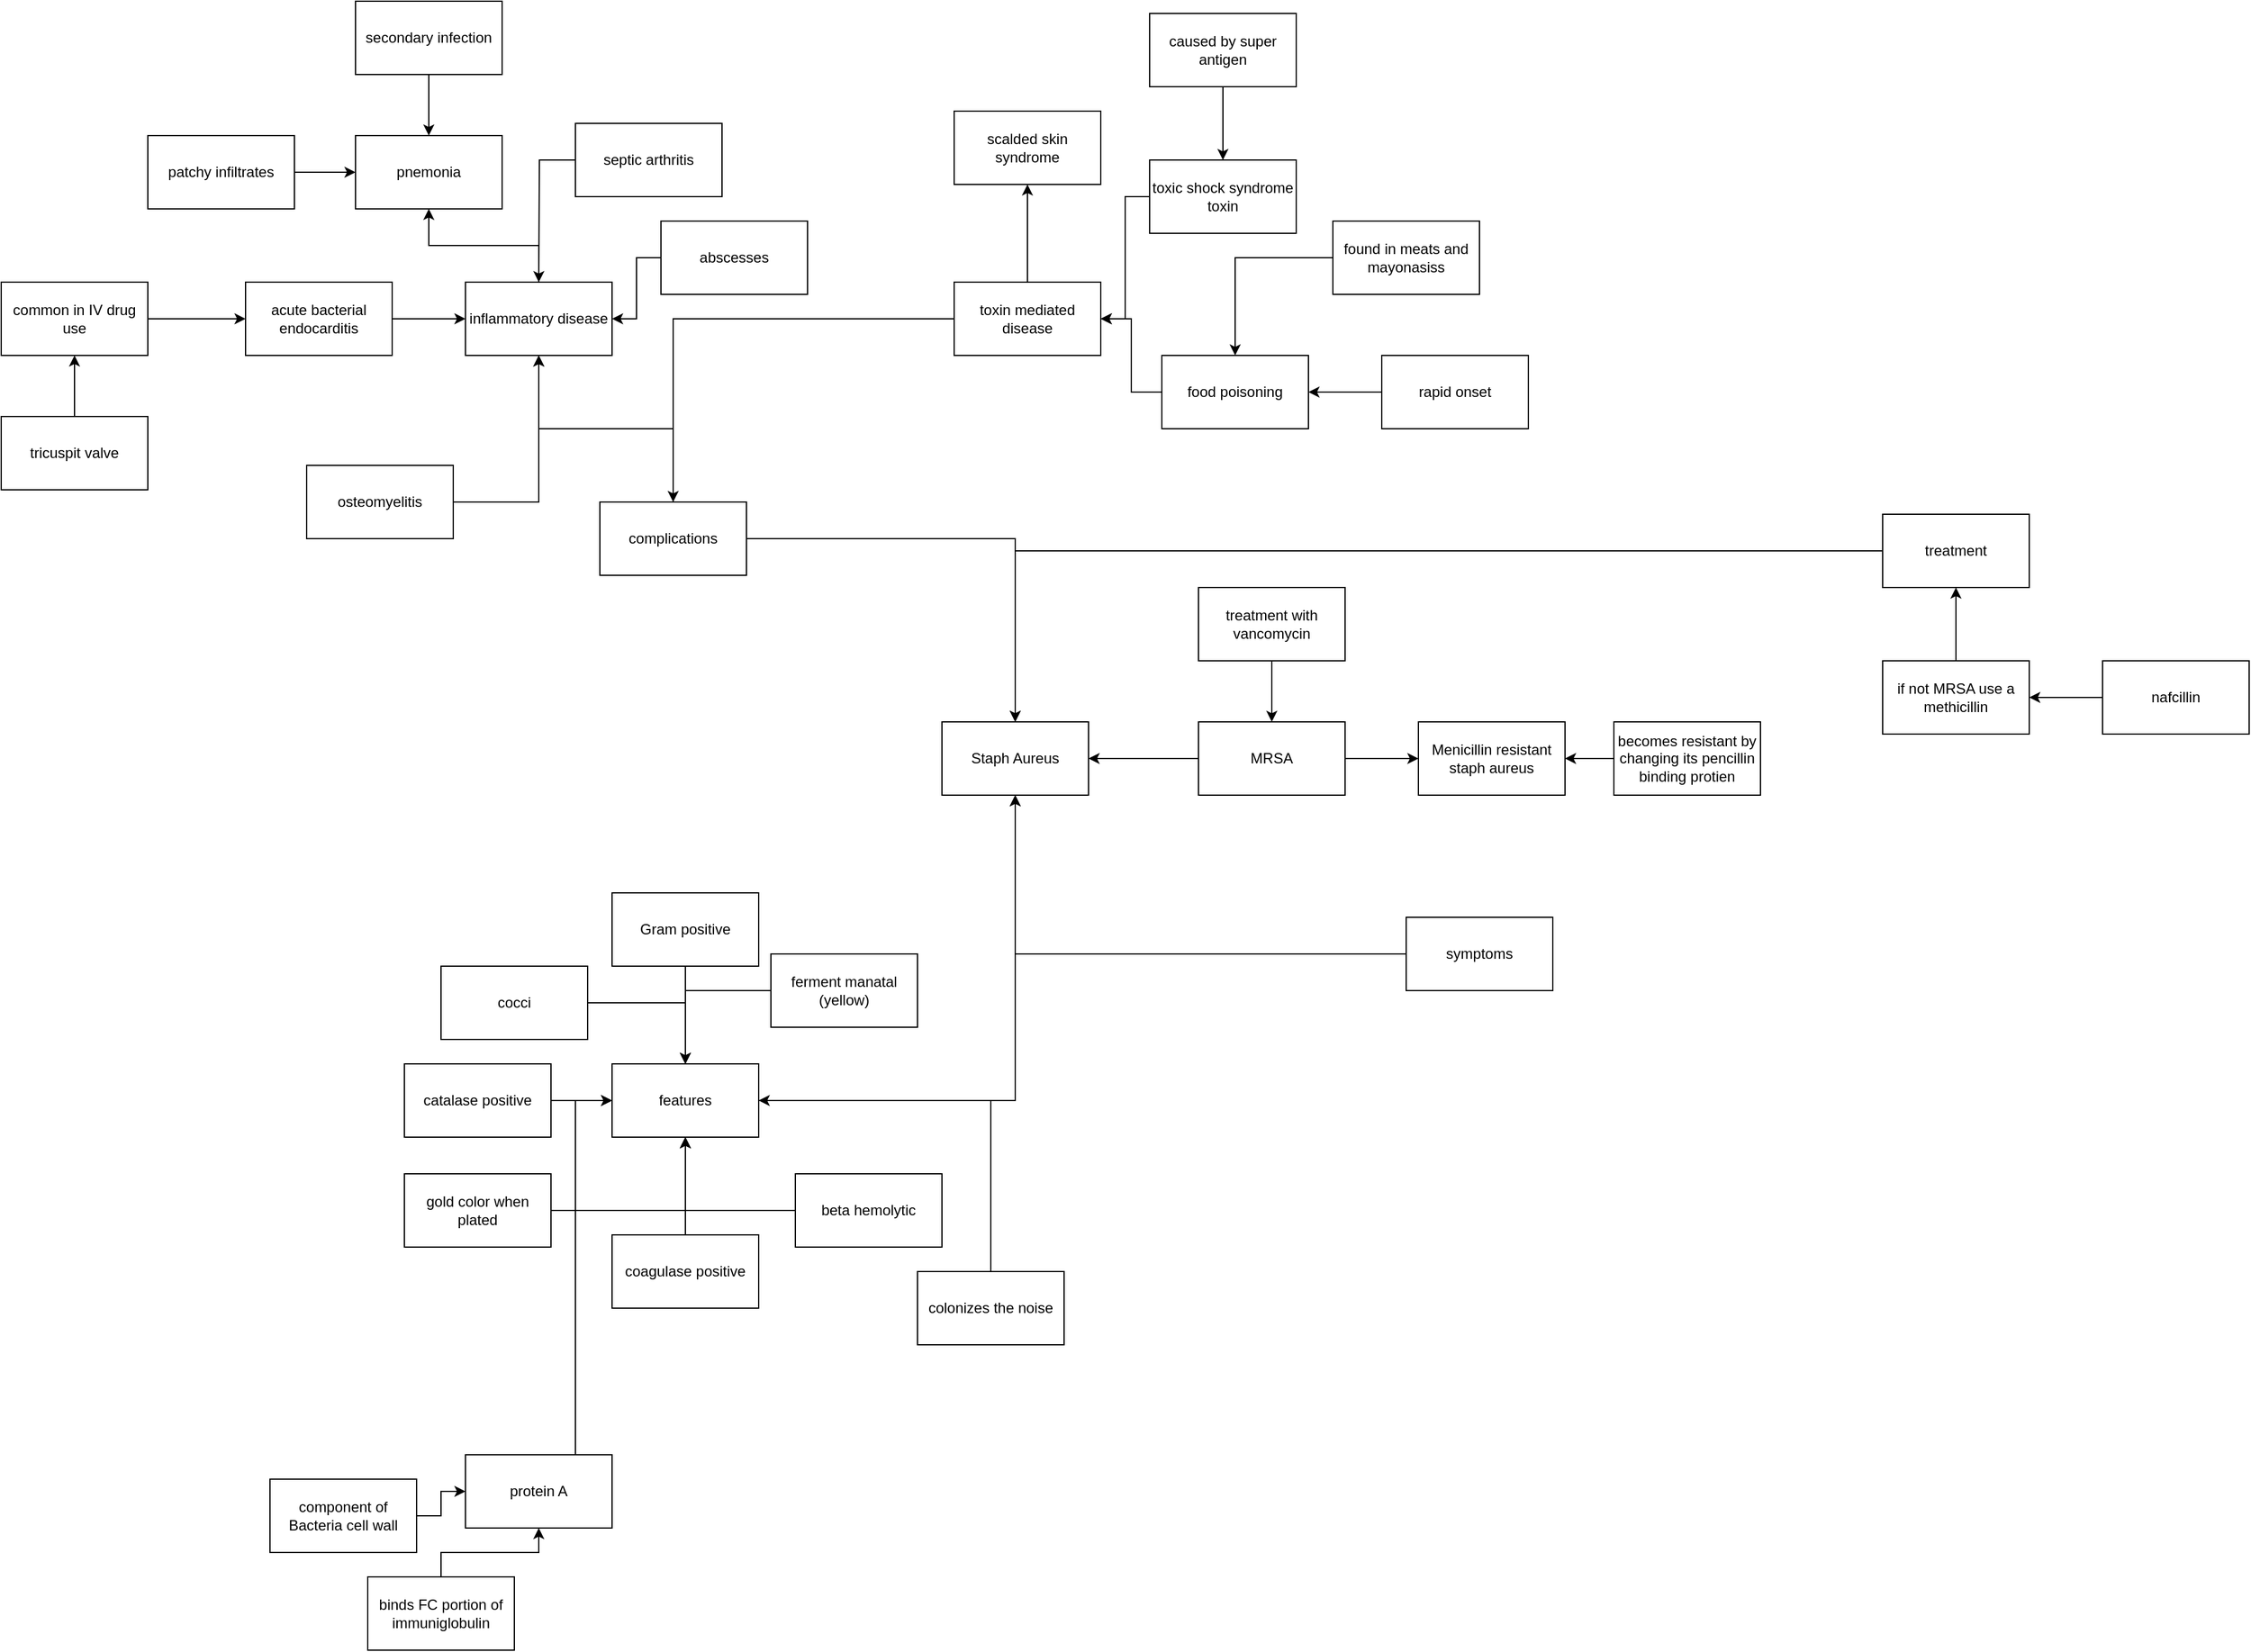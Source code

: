<mxfile version="28.2.0">
  <diagram name="Page-1" id="Whb-kg4dWo2wn3qM1iuW">
    <mxGraphModel dx="2054" dy="2500" grid="1" gridSize="10" guides="1" tooltips="1" connect="1" arrows="1" fold="1" page="1" pageScale="1" pageWidth="850" pageHeight="1100" math="0" shadow="0">
      <root>
        <mxCell id="0" />
        <mxCell id="1" parent="0" />
        <mxCell id="EOY_Y9Birk-WppYEUFzh-1" value="Staph Aureus" style="rounded=0;whiteSpace=wrap;html=1;" vertex="1" parent="1">
          <mxGeometry x="470" y="310" width="120" height="60" as="geometry" />
        </mxCell>
        <mxCell id="EOY_Y9Birk-WppYEUFzh-9" value="" style="edgeStyle=orthogonalEdgeStyle;rounded=0;orthogonalLoop=1;jettySize=auto;html=1;" edge="1" parent="1" source="EOY_Y9Birk-WppYEUFzh-2" target="EOY_Y9Birk-WppYEUFzh-6">
          <mxGeometry relative="1" as="geometry" />
        </mxCell>
        <mxCell id="EOY_Y9Birk-WppYEUFzh-2" value="Gram positive" style="rounded=0;whiteSpace=wrap;html=1;" vertex="1" parent="1">
          <mxGeometry x="200" y="450" width="120" height="60" as="geometry" />
        </mxCell>
        <mxCell id="EOY_Y9Birk-WppYEUFzh-8" style="edgeStyle=orthogonalEdgeStyle;rounded=0;orthogonalLoop=1;jettySize=auto;html=1;" edge="1" parent="1" source="EOY_Y9Birk-WppYEUFzh-4" target="EOY_Y9Birk-WppYEUFzh-6">
          <mxGeometry relative="1" as="geometry" />
        </mxCell>
        <mxCell id="EOY_Y9Birk-WppYEUFzh-4" value="cocci" style="rounded=0;whiteSpace=wrap;html=1;" vertex="1" parent="1">
          <mxGeometry x="60" y="510" width="120" height="60" as="geometry" />
        </mxCell>
        <mxCell id="EOY_Y9Birk-WppYEUFzh-7" style="edgeStyle=orthogonalEdgeStyle;rounded=0;orthogonalLoop=1;jettySize=auto;html=1;" edge="1" parent="1" source="EOY_Y9Birk-WppYEUFzh-6" target="EOY_Y9Birk-WppYEUFzh-1">
          <mxGeometry relative="1" as="geometry" />
        </mxCell>
        <mxCell id="EOY_Y9Birk-WppYEUFzh-6" value="features" style="rounded=0;whiteSpace=wrap;html=1;" vertex="1" parent="1">
          <mxGeometry x="200" y="590" width="120" height="60" as="geometry" />
        </mxCell>
        <mxCell id="EOY_Y9Birk-WppYEUFzh-11" style="edgeStyle=orthogonalEdgeStyle;rounded=0;orthogonalLoop=1;jettySize=auto;html=1;" edge="1" parent="1" source="EOY_Y9Birk-WppYEUFzh-10" target="EOY_Y9Birk-WppYEUFzh-1">
          <mxGeometry relative="1" as="geometry" />
        </mxCell>
        <mxCell id="EOY_Y9Birk-WppYEUFzh-10" value="symptoms" style="rounded=0;whiteSpace=wrap;html=1;" vertex="1" parent="1">
          <mxGeometry x="850" y="470" width="120" height="60" as="geometry" />
        </mxCell>
        <mxCell id="EOY_Y9Birk-WppYEUFzh-13" style="edgeStyle=orthogonalEdgeStyle;rounded=0;orthogonalLoop=1;jettySize=auto;html=1;" edge="1" parent="1" source="EOY_Y9Birk-WppYEUFzh-12" target="EOY_Y9Birk-WppYEUFzh-1">
          <mxGeometry relative="1" as="geometry" />
        </mxCell>
        <mxCell id="EOY_Y9Birk-WppYEUFzh-12" value="treatment" style="rounded=0;whiteSpace=wrap;html=1;" vertex="1" parent="1">
          <mxGeometry x="1240" y="140" width="120" height="60" as="geometry" />
        </mxCell>
        <mxCell id="EOY_Y9Birk-WppYEUFzh-15" style="edgeStyle=orthogonalEdgeStyle;rounded=0;orthogonalLoop=1;jettySize=auto;html=1;entryX=0.5;entryY=0;entryDx=0;entryDy=0;" edge="1" parent="1" source="EOY_Y9Birk-WppYEUFzh-14" target="EOY_Y9Birk-WppYEUFzh-1">
          <mxGeometry relative="1" as="geometry" />
        </mxCell>
        <mxCell id="EOY_Y9Birk-WppYEUFzh-36" style="edgeStyle=orthogonalEdgeStyle;rounded=0;orthogonalLoop=1;jettySize=auto;html=1;" edge="1" parent="1" source="EOY_Y9Birk-WppYEUFzh-14" target="EOY_Y9Birk-WppYEUFzh-35">
          <mxGeometry relative="1" as="geometry" />
        </mxCell>
        <mxCell id="EOY_Y9Birk-WppYEUFzh-14" value="complications" style="rounded=0;whiteSpace=wrap;html=1;" vertex="1" parent="1">
          <mxGeometry x="190" y="130" width="120" height="60" as="geometry" />
        </mxCell>
        <mxCell id="EOY_Y9Birk-WppYEUFzh-17" style="edgeStyle=orthogonalEdgeStyle;rounded=0;orthogonalLoop=1;jettySize=auto;html=1;" edge="1" parent="1" source="EOY_Y9Birk-WppYEUFzh-16" target="EOY_Y9Birk-WppYEUFzh-6">
          <mxGeometry relative="1" as="geometry" />
        </mxCell>
        <mxCell id="EOY_Y9Birk-WppYEUFzh-16" value="catalase positive" style="rounded=0;whiteSpace=wrap;html=1;" vertex="1" parent="1">
          <mxGeometry x="30" y="590" width="120" height="60" as="geometry" />
        </mxCell>
        <mxCell id="EOY_Y9Birk-WppYEUFzh-19" style="edgeStyle=orthogonalEdgeStyle;rounded=0;orthogonalLoop=1;jettySize=auto;html=1;" edge="1" parent="1" source="EOY_Y9Birk-WppYEUFzh-18" target="EOY_Y9Birk-WppYEUFzh-6">
          <mxGeometry relative="1" as="geometry" />
        </mxCell>
        <mxCell id="EOY_Y9Birk-WppYEUFzh-18" value="gold color when plated" style="rounded=0;whiteSpace=wrap;html=1;" vertex="1" parent="1">
          <mxGeometry x="30" y="680" width="120" height="60" as="geometry" />
        </mxCell>
        <mxCell id="EOY_Y9Birk-WppYEUFzh-21" style="edgeStyle=orthogonalEdgeStyle;rounded=0;orthogonalLoop=1;jettySize=auto;html=1;" edge="1" parent="1" source="EOY_Y9Birk-WppYEUFzh-20" target="EOY_Y9Birk-WppYEUFzh-6">
          <mxGeometry relative="1" as="geometry" />
        </mxCell>
        <mxCell id="EOY_Y9Birk-WppYEUFzh-20" value="coagulase positive" style="rounded=0;whiteSpace=wrap;html=1;" vertex="1" parent="1">
          <mxGeometry x="200" y="730" width="120" height="60" as="geometry" />
        </mxCell>
        <mxCell id="EOY_Y9Birk-WppYEUFzh-23" style="edgeStyle=orthogonalEdgeStyle;rounded=0;orthogonalLoop=1;jettySize=auto;html=1;entryX=0.5;entryY=1;entryDx=0;entryDy=0;" edge="1" parent="1" source="EOY_Y9Birk-WppYEUFzh-22" target="EOY_Y9Birk-WppYEUFzh-6">
          <mxGeometry relative="1" as="geometry" />
        </mxCell>
        <mxCell id="EOY_Y9Birk-WppYEUFzh-22" value="beta hemolytic" style="rounded=0;whiteSpace=wrap;html=1;" vertex="1" parent="1">
          <mxGeometry x="350" y="680" width="120" height="60" as="geometry" />
        </mxCell>
        <mxCell id="EOY_Y9Birk-WppYEUFzh-26" style="edgeStyle=orthogonalEdgeStyle;rounded=0;orthogonalLoop=1;jettySize=auto;html=1;" edge="1" parent="1" source="EOY_Y9Birk-WppYEUFzh-24" target="EOY_Y9Birk-WppYEUFzh-6">
          <mxGeometry relative="1" as="geometry" />
        </mxCell>
        <mxCell id="EOY_Y9Birk-WppYEUFzh-24" value="ferment manatal (yellow)" style="rounded=0;whiteSpace=wrap;html=1;" vertex="1" parent="1">
          <mxGeometry x="330" y="500" width="120" height="60" as="geometry" />
        </mxCell>
        <mxCell id="EOY_Y9Birk-WppYEUFzh-28" style="edgeStyle=orthogonalEdgeStyle;rounded=0;orthogonalLoop=1;jettySize=auto;html=1;entryX=0;entryY=0.5;entryDx=0;entryDy=0;" edge="1" parent="1" source="EOY_Y9Birk-WppYEUFzh-27" target="EOY_Y9Birk-WppYEUFzh-6">
          <mxGeometry relative="1" as="geometry">
            <Array as="points">
              <mxPoint x="170" y="620" />
            </Array>
          </mxGeometry>
        </mxCell>
        <mxCell id="EOY_Y9Birk-WppYEUFzh-27" value="protein A" style="rounded=0;whiteSpace=wrap;html=1;" vertex="1" parent="1">
          <mxGeometry x="80" y="910" width="120" height="60" as="geometry" />
        </mxCell>
        <mxCell id="EOY_Y9Birk-WppYEUFzh-30" value="" style="edgeStyle=orthogonalEdgeStyle;rounded=0;orthogonalLoop=1;jettySize=auto;html=1;" edge="1" parent="1" source="EOY_Y9Birk-WppYEUFzh-29" target="EOY_Y9Birk-WppYEUFzh-27">
          <mxGeometry relative="1" as="geometry" />
        </mxCell>
        <mxCell id="EOY_Y9Birk-WppYEUFzh-29" value="component of Bacteria cell wall" style="rounded=0;whiteSpace=wrap;html=1;" vertex="1" parent="1">
          <mxGeometry x="-80" y="930" width="120" height="60" as="geometry" />
        </mxCell>
        <mxCell id="EOY_Y9Birk-WppYEUFzh-32" style="edgeStyle=orthogonalEdgeStyle;rounded=0;orthogonalLoop=1;jettySize=auto;html=1;" edge="1" parent="1" source="EOY_Y9Birk-WppYEUFzh-31" target="EOY_Y9Birk-WppYEUFzh-27">
          <mxGeometry relative="1" as="geometry" />
        </mxCell>
        <mxCell id="EOY_Y9Birk-WppYEUFzh-31" value="binds FC portion of immuniglobulin" style="rounded=0;whiteSpace=wrap;html=1;" vertex="1" parent="1">
          <mxGeometry y="1010" width="120" height="60" as="geometry" />
        </mxCell>
        <mxCell id="EOY_Y9Birk-WppYEUFzh-34" style="edgeStyle=orthogonalEdgeStyle;rounded=0;orthogonalLoop=1;jettySize=auto;html=1;" edge="1" parent="1" source="EOY_Y9Birk-WppYEUFzh-33" target="EOY_Y9Birk-WppYEUFzh-6">
          <mxGeometry relative="1" as="geometry">
            <Array as="points">
              <mxPoint x="510" y="770" />
              <mxPoint x="510" y="620" />
            </Array>
          </mxGeometry>
        </mxCell>
        <mxCell id="EOY_Y9Birk-WppYEUFzh-33" value="colonizes the noise" style="rounded=0;whiteSpace=wrap;html=1;" vertex="1" parent="1">
          <mxGeometry x="450" y="760" width="120" height="60" as="geometry" />
        </mxCell>
        <mxCell id="EOY_Y9Birk-WppYEUFzh-38" style="edgeStyle=orthogonalEdgeStyle;rounded=0;orthogonalLoop=1;jettySize=auto;html=1;" edge="1" parent="1" source="EOY_Y9Birk-WppYEUFzh-35" target="EOY_Y9Birk-WppYEUFzh-37">
          <mxGeometry relative="1" as="geometry" />
        </mxCell>
        <mxCell id="EOY_Y9Birk-WppYEUFzh-35" value="inflammatory disease" style="rounded=0;whiteSpace=wrap;html=1;" vertex="1" parent="1">
          <mxGeometry x="80" y="-50" width="120" height="60" as="geometry" />
        </mxCell>
        <mxCell id="EOY_Y9Birk-WppYEUFzh-37" value="pnemonia" style="rounded=0;whiteSpace=wrap;html=1;" vertex="1" parent="1">
          <mxGeometry x="-10" y="-170" width="120" height="60" as="geometry" />
        </mxCell>
        <mxCell id="EOY_Y9Birk-WppYEUFzh-40" value="" style="edgeStyle=orthogonalEdgeStyle;rounded=0;orthogonalLoop=1;jettySize=auto;html=1;" edge="1" parent="1" source="EOY_Y9Birk-WppYEUFzh-39" target="EOY_Y9Birk-WppYEUFzh-37">
          <mxGeometry relative="1" as="geometry" />
        </mxCell>
        <mxCell id="EOY_Y9Birk-WppYEUFzh-39" value="patchy infiltrates" style="rounded=0;whiteSpace=wrap;html=1;" vertex="1" parent="1">
          <mxGeometry x="-180" y="-170" width="120" height="60" as="geometry" />
        </mxCell>
        <mxCell id="EOY_Y9Birk-WppYEUFzh-44" value="" style="edgeStyle=orthogonalEdgeStyle;rounded=0;orthogonalLoop=1;jettySize=auto;html=1;" edge="1" parent="1" source="EOY_Y9Birk-WppYEUFzh-43" target="EOY_Y9Birk-WppYEUFzh-37">
          <mxGeometry relative="1" as="geometry" />
        </mxCell>
        <mxCell id="EOY_Y9Birk-WppYEUFzh-43" value="secondary infection" style="rounded=0;whiteSpace=wrap;html=1;" vertex="1" parent="1">
          <mxGeometry x="-10" y="-280" width="120" height="60" as="geometry" />
        </mxCell>
        <mxCell id="EOY_Y9Birk-WppYEUFzh-46" style="edgeStyle=orthogonalEdgeStyle;rounded=0;orthogonalLoop=1;jettySize=auto;html=1;" edge="1" parent="1" source="EOY_Y9Birk-WppYEUFzh-45">
          <mxGeometry relative="1" as="geometry">
            <mxPoint x="140" y="-50" as="targetPoint" />
          </mxGeometry>
        </mxCell>
        <mxCell id="EOY_Y9Birk-WppYEUFzh-45" value="septic arthritis" style="rounded=0;whiteSpace=wrap;html=1;" vertex="1" parent="1">
          <mxGeometry x="170" y="-180" width="120" height="60" as="geometry" />
        </mxCell>
        <mxCell id="EOY_Y9Birk-WppYEUFzh-48" style="edgeStyle=orthogonalEdgeStyle;rounded=0;orthogonalLoop=1;jettySize=auto;html=1;" edge="1" parent="1" source="EOY_Y9Birk-WppYEUFzh-47" target="EOY_Y9Birk-WppYEUFzh-35">
          <mxGeometry relative="1" as="geometry" />
        </mxCell>
        <mxCell id="EOY_Y9Birk-WppYEUFzh-47" value="abscesses" style="rounded=0;whiteSpace=wrap;html=1;" vertex="1" parent="1">
          <mxGeometry x="240" y="-100" width="120" height="60" as="geometry" />
        </mxCell>
        <mxCell id="EOY_Y9Birk-WppYEUFzh-52" value="" style="edgeStyle=orthogonalEdgeStyle;rounded=0;orthogonalLoop=1;jettySize=auto;html=1;" edge="1" parent="1" source="EOY_Y9Birk-WppYEUFzh-51" target="EOY_Y9Birk-WppYEUFzh-35">
          <mxGeometry relative="1" as="geometry" />
        </mxCell>
        <mxCell id="EOY_Y9Birk-WppYEUFzh-51" value="acute bacterial endocarditis" style="rounded=0;whiteSpace=wrap;html=1;" vertex="1" parent="1">
          <mxGeometry x="-100" y="-50" width="120" height="60" as="geometry" />
        </mxCell>
        <mxCell id="EOY_Y9Birk-WppYEUFzh-54" value="" style="edgeStyle=orthogonalEdgeStyle;rounded=0;orthogonalLoop=1;jettySize=auto;html=1;" edge="1" parent="1" source="EOY_Y9Birk-WppYEUFzh-53" target="EOY_Y9Birk-WppYEUFzh-51">
          <mxGeometry relative="1" as="geometry" />
        </mxCell>
        <mxCell id="EOY_Y9Birk-WppYEUFzh-53" value="common in IV drug use" style="rounded=0;whiteSpace=wrap;html=1;" vertex="1" parent="1">
          <mxGeometry x="-300" y="-50" width="120" height="60" as="geometry" />
        </mxCell>
        <mxCell id="EOY_Y9Birk-WppYEUFzh-56" value="" style="edgeStyle=orthogonalEdgeStyle;rounded=0;orthogonalLoop=1;jettySize=auto;html=1;" edge="1" parent="1" source="EOY_Y9Birk-WppYEUFzh-55" target="EOY_Y9Birk-WppYEUFzh-53">
          <mxGeometry relative="1" as="geometry" />
        </mxCell>
        <mxCell id="EOY_Y9Birk-WppYEUFzh-55" value="tricuspit valve" style="rounded=0;whiteSpace=wrap;html=1;" vertex="1" parent="1">
          <mxGeometry x="-300" y="60" width="120" height="60" as="geometry" />
        </mxCell>
        <mxCell id="EOY_Y9Birk-WppYEUFzh-58" style="edgeStyle=orthogonalEdgeStyle;rounded=0;orthogonalLoop=1;jettySize=auto;html=1;" edge="1" parent="1" source="EOY_Y9Birk-WppYEUFzh-57" target="EOY_Y9Birk-WppYEUFzh-35">
          <mxGeometry relative="1" as="geometry" />
        </mxCell>
        <mxCell id="EOY_Y9Birk-WppYEUFzh-57" value="osteomyelitis" style="rounded=0;whiteSpace=wrap;html=1;" vertex="1" parent="1">
          <mxGeometry x="-50" y="100" width="120" height="60" as="geometry" />
        </mxCell>
        <mxCell id="EOY_Y9Birk-WppYEUFzh-60" style="edgeStyle=orthogonalEdgeStyle;rounded=0;orthogonalLoop=1;jettySize=auto;html=1;" edge="1" parent="1" source="EOY_Y9Birk-WppYEUFzh-59" target="EOY_Y9Birk-WppYEUFzh-14">
          <mxGeometry relative="1" as="geometry" />
        </mxCell>
        <mxCell id="EOY_Y9Birk-WppYEUFzh-62" value="" style="edgeStyle=orthogonalEdgeStyle;rounded=0;orthogonalLoop=1;jettySize=auto;html=1;" edge="1" parent="1" source="EOY_Y9Birk-WppYEUFzh-59" target="EOY_Y9Birk-WppYEUFzh-61">
          <mxGeometry relative="1" as="geometry" />
        </mxCell>
        <mxCell id="EOY_Y9Birk-WppYEUFzh-59" value="toxin mediated disease" style="rounded=0;whiteSpace=wrap;html=1;" vertex="1" parent="1">
          <mxGeometry x="480" y="-50" width="120" height="60" as="geometry" />
        </mxCell>
        <mxCell id="EOY_Y9Birk-WppYEUFzh-61" value="scalded skin syndrome" style="rounded=0;whiteSpace=wrap;html=1;" vertex="1" parent="1">
          <mxGeometry x="480" y="-190" width="120" height="60" as="geometry" />
        </mxCell>
        <mxCell id="EOY_Y9Birk-WppYEUFzh-64" style="edgeStyle=orthogonalEdgeStyle;rounded=0;orthogonalLoop=1;jettySize=auto;html=1;entryX=1;entryY=0.5;entryDx=0;entryDy=0;" edge="1" parent="1" source="EOY_Y9Birk-WppYEUFzh-63" target="EOY_Y9Birk-WppYEUFzh-59">
          <mxGeometry relative="1" as="geometry" />
        </mxCell>
        <mxCell id="EOY_Y9Birk-WppYEUFzh-63" value="toxic shock syndrome toxin" style="rounded=0;whiteSpace=wrap;html=1;" vertex="1" parent="1">
          <mxGeometry x="640" y="-150" width="120" height="60" as="geometry" />
        </mxCell>
        <mxCell id="EOY_Y9Birk-WppYEUFzh-66" value="" style="edgeStyle=orthogonalEdgeStyle;rounded=0;orthogonalLoop=1;jettySize=auto;html=1;" edge="1" parent="1" source="EOY_Y9Birk-WppYEUFzh-65" target="EOY_Y9Birk-WppYEUFzh-63">
          <mxGeometry relative="1" as="geometry" />
        </mxCell>
        <mxCell id="EOY_Y9Birk-WppYEUFzh-65" value="caused by super antigen" style="rounded=0;whiteSpace=wrap;html=1;" vertex="1" parent="1">
          <mxGeometry x="640" y="-270" width="120" height="60" as="geometry" />
        </mxCell>
        <mxCell id="EOY_Y9Birk-WppYEUFzh-68" style="edgeStyle=orthogonalEdgeStyle;rounded=0;orthogonalLoop=1;jettySize=auto;html=1;entryX=1;entryY=0.5;entryDx=0;entryDy=0;" edge="1" parent="1" source="EOY_Y9Birk-WppYEUFzh-67" target="EOY_Y9Birk-WppYEUFzh-59">
          <mxGeometry relative="1" as="geometry" />
        </mxCell>
        <mxCell id="EOY_Y9Birk-WppYEUFzh-67" value="food poisoning" style="rounded=0;whiteSpace=wrap;html=1;" vertex="1" parent="1">
          <mxGeometry x="650" y="10" width="120" height="60" as="geometry" />
        </mxCell>
        <mxCell id="EOY_Y9Birk-WppYEUFzh-70" value="" style="edgeStyle=orthogonalEdgeStyle;rounded=0;orthogonalLoop=1;jettySize=auto;html=1;" edge="1" parent="1" source="EOY_Y9Birk-WppYEUFzh-69" target="EOY_Y9Birk-WppYEUFzh-67">
          <mxGeometry relative="1" as="geometry" />
        </mxCell>
        <mxCell id="EOY_Y9Birk-WppYEUFzh-69" value="rapid onset" style="rounded=0;whiteSpace=wrap;html=1;" vertex="1" parent="1">
          <mxGeometry x="830" y="10" width="120" height="60" as="geometry" />
        </mxCell>
        <mxCell id="EOY_Y9Birk-WppYEUFzh-72" style="edgeStyle=orthogonalEdgeStyle;rounded=0;orthogonalLoop=1;jettySize=auto;html=1;entryX=0.5;entryY=0;entryDx=0;entryDy=0;" edge="1" parent="1" source="EOY_Y9Birk-WppYEUFzh-71" target="EOY_Y9Birk-WppYEUFzh-67">
          <mxGeometry relative="1" as="geometry" />
        </mxCell>
        <mxCell id="EOY_Y9Birk-WppYEUFzh-71" value="found in meats and mayonasiss" style="rounded=0;whiteSpace=wrap;html=1;" vertex="1" parent="1">
          <mxGeometry x="790" y="-100" width="120" height="60" as="geometry" />
        </mxCell>
        <mxCell id="EOY_Y9Birk-WppYEUFzh-74" value="" style="edgeStyle=orthogonalEdgeStyle;rounded=0;orthogonalLoop=1;jettySize=auto;html=1;" edge="1" parent="1" source="EOY_Y9Birk-WppYEUFzh-73" target="EOY_Y9Birk-WppYEUFzh-1">
          <mxGeometry relative="1" as="geometry" />
        </mxCell>
        <mxCell id="EOY_Y9Birk-WppYEUFzh-76" value="" style="edgeStyle=orthogonalEdgeStyle;rounded=0;orthogonalLoop=1;jettySize=auto;html=1;" edge="1" parent="1" source="EOY_Y9Birk-WppYEUFzh-73" target="EOY_Y9Birk-WppYEUFzh-75">
          <mxGeometry relative="1" as="geometry" />
        </mxCell>
        <mxCell id="EOY_Y9Birk-WppYEUFzh-73" value="MRSA" style="rounded=0;whiteSpace=wrap;html=1;" vertex="1" parent="1">
          <mxGeometry x="680" y="310" width="120" height="60" as="geometry" />
        </mxCell>
        <mxCell id="EOY_Y9Birk-WppYEUFzh-75" value="Menicillin resistant staph aureus" style="rounded=0;whiteSpace=wrap;html=1;" vertex="1" parent="1">
          <mxGeometry x="860" y="310" width="120" height="60" as="geometry" />
        </mxCell>
        <mxCell id="EOY_Y9Birk-WppYEUFzh-78" value="" style="edgeStyle=orthogonalEdgeStyle;rounded=0;orthogonalLoop=1;jettySize=auto;html=1;" edge="1" parent="1" source="EOY_Y9Birk-WppYEUFzh-77" target="EOY_Y9Birk-WppYEUFzh-75">
          <mxGeometry relative="1" as="geometry" />
        </mxCell>
        <mxCell id="EOY_Y9Birk-WppYEUFzh-77" value="becomes resistant by changing its pencillin binding protien" style="rounded=0;whiteSpace=wrap;html=1;" vertex="1" parent="1">
          <mxGeometry x="1020" y="310" width="120" height="60" as="geometry" />
        </mxCell>
        <mxCell id="EOY_Y9Birk-WppYEUFzh-81" value="" style="edgeStyle=orthogonalEdgeStyle;rounded=0;orthogonalLoop=1;jettySize=auto;html=1;" edge="1" parent="1" source="EOY_Y9Birk-WppYEUFzh-79" target="EOY_Y9Birk-WppYEUFzh-73">
          <mxGeometry relative="1" as="geometry" />
        </mxCell>
        <mxCell id="EOY_Y9Birk-WppYEUFzh-79" value="treatment with vancomycin" style="rounded=0;whiteSpace=wrap;html=1;" vertex="1" parent="1">
          <mxGeometry x="680" y="200" width="120" height="60" as="geometry" />
        </mxCell>
        <mxCell id="EOY_Y9Birk-WppYEUFzh-83" value="" style="edgeStyle=orthogonalEdgeStyle;rounded=0;orthogonalLoop=1;jettySize=auto;html=1;" edge="1" parent="1" source="EOY_Y9Birk-WppYEUFzh-82" target="EOY_Y9Birk-WppYEUFzh-12">
          <mxGeometry relative="1" as="geometry" />
        </mxCell>
        <mxCell id="EOY_Y9Birk-WppYEUFzh-82" value="if not MRSA use a methicillin" style="rounded=0;whiteSpace=wrap;html=1;" vertex="1" parent="1">
          <mxGeometry x="1240" y="260" width="120" height="60" as="geometry" />
        </mxCell>
        <mxCell id="EOY_Y9Birk-WppYEUFzh-85" value="" style="edgeStyle=orthogonalEdgeStyle;rounded=0;orthogonalLoop=1;jettySize=auto;html=1;" edge="1" parent="1" source="EOY_Y9Birk-WppYEUFzh-84" target="EOY_Y9Birk-WppYEUFzh-82">
          <mxGeometry relative="1" as="geometry" />
        </mxCell>
        <mxCell id="EOY_Y9Birk-WppYEUFzh-84" value="nafcillin" style="rounded=0;whiteSpace=wrap;html=1;" vertex="1" parent="1">
          <mxGeometry x="1420" y="260" width="120" height="60" as="geometry" />
        </mxCell>
      </root>
    </mxGraphModel>
  </diagram>
</mxfile>
